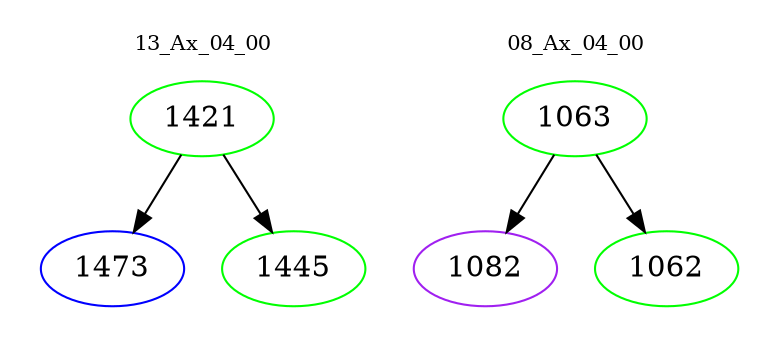 digraph{
subgraph cluster_0 {
color = white
label = "13_Ax_04_00";
fontsize=10;
T0_1421 [label="1421", color="green"]
T0_1421 -> T0_1473 [color="black"]
T0_1473 [label="1473", color="blue"]
T0_1421 -> T0_1445 [color="black"]
T0_1445 [label="1445", color="green"]
}
subgraph cluster_1 {
color = white
label = "08_Ax_04_00";
fontsize=10;
T1_1063 [label="1063", color="green"]
T1_1063 -> T1_1082 [color="black"]
T1_1082 [label="1082", color="purple"]
T1_1063 -> T1_1062 [color="black"]
T1_1062 [label="1062", color="green"]
}
}
